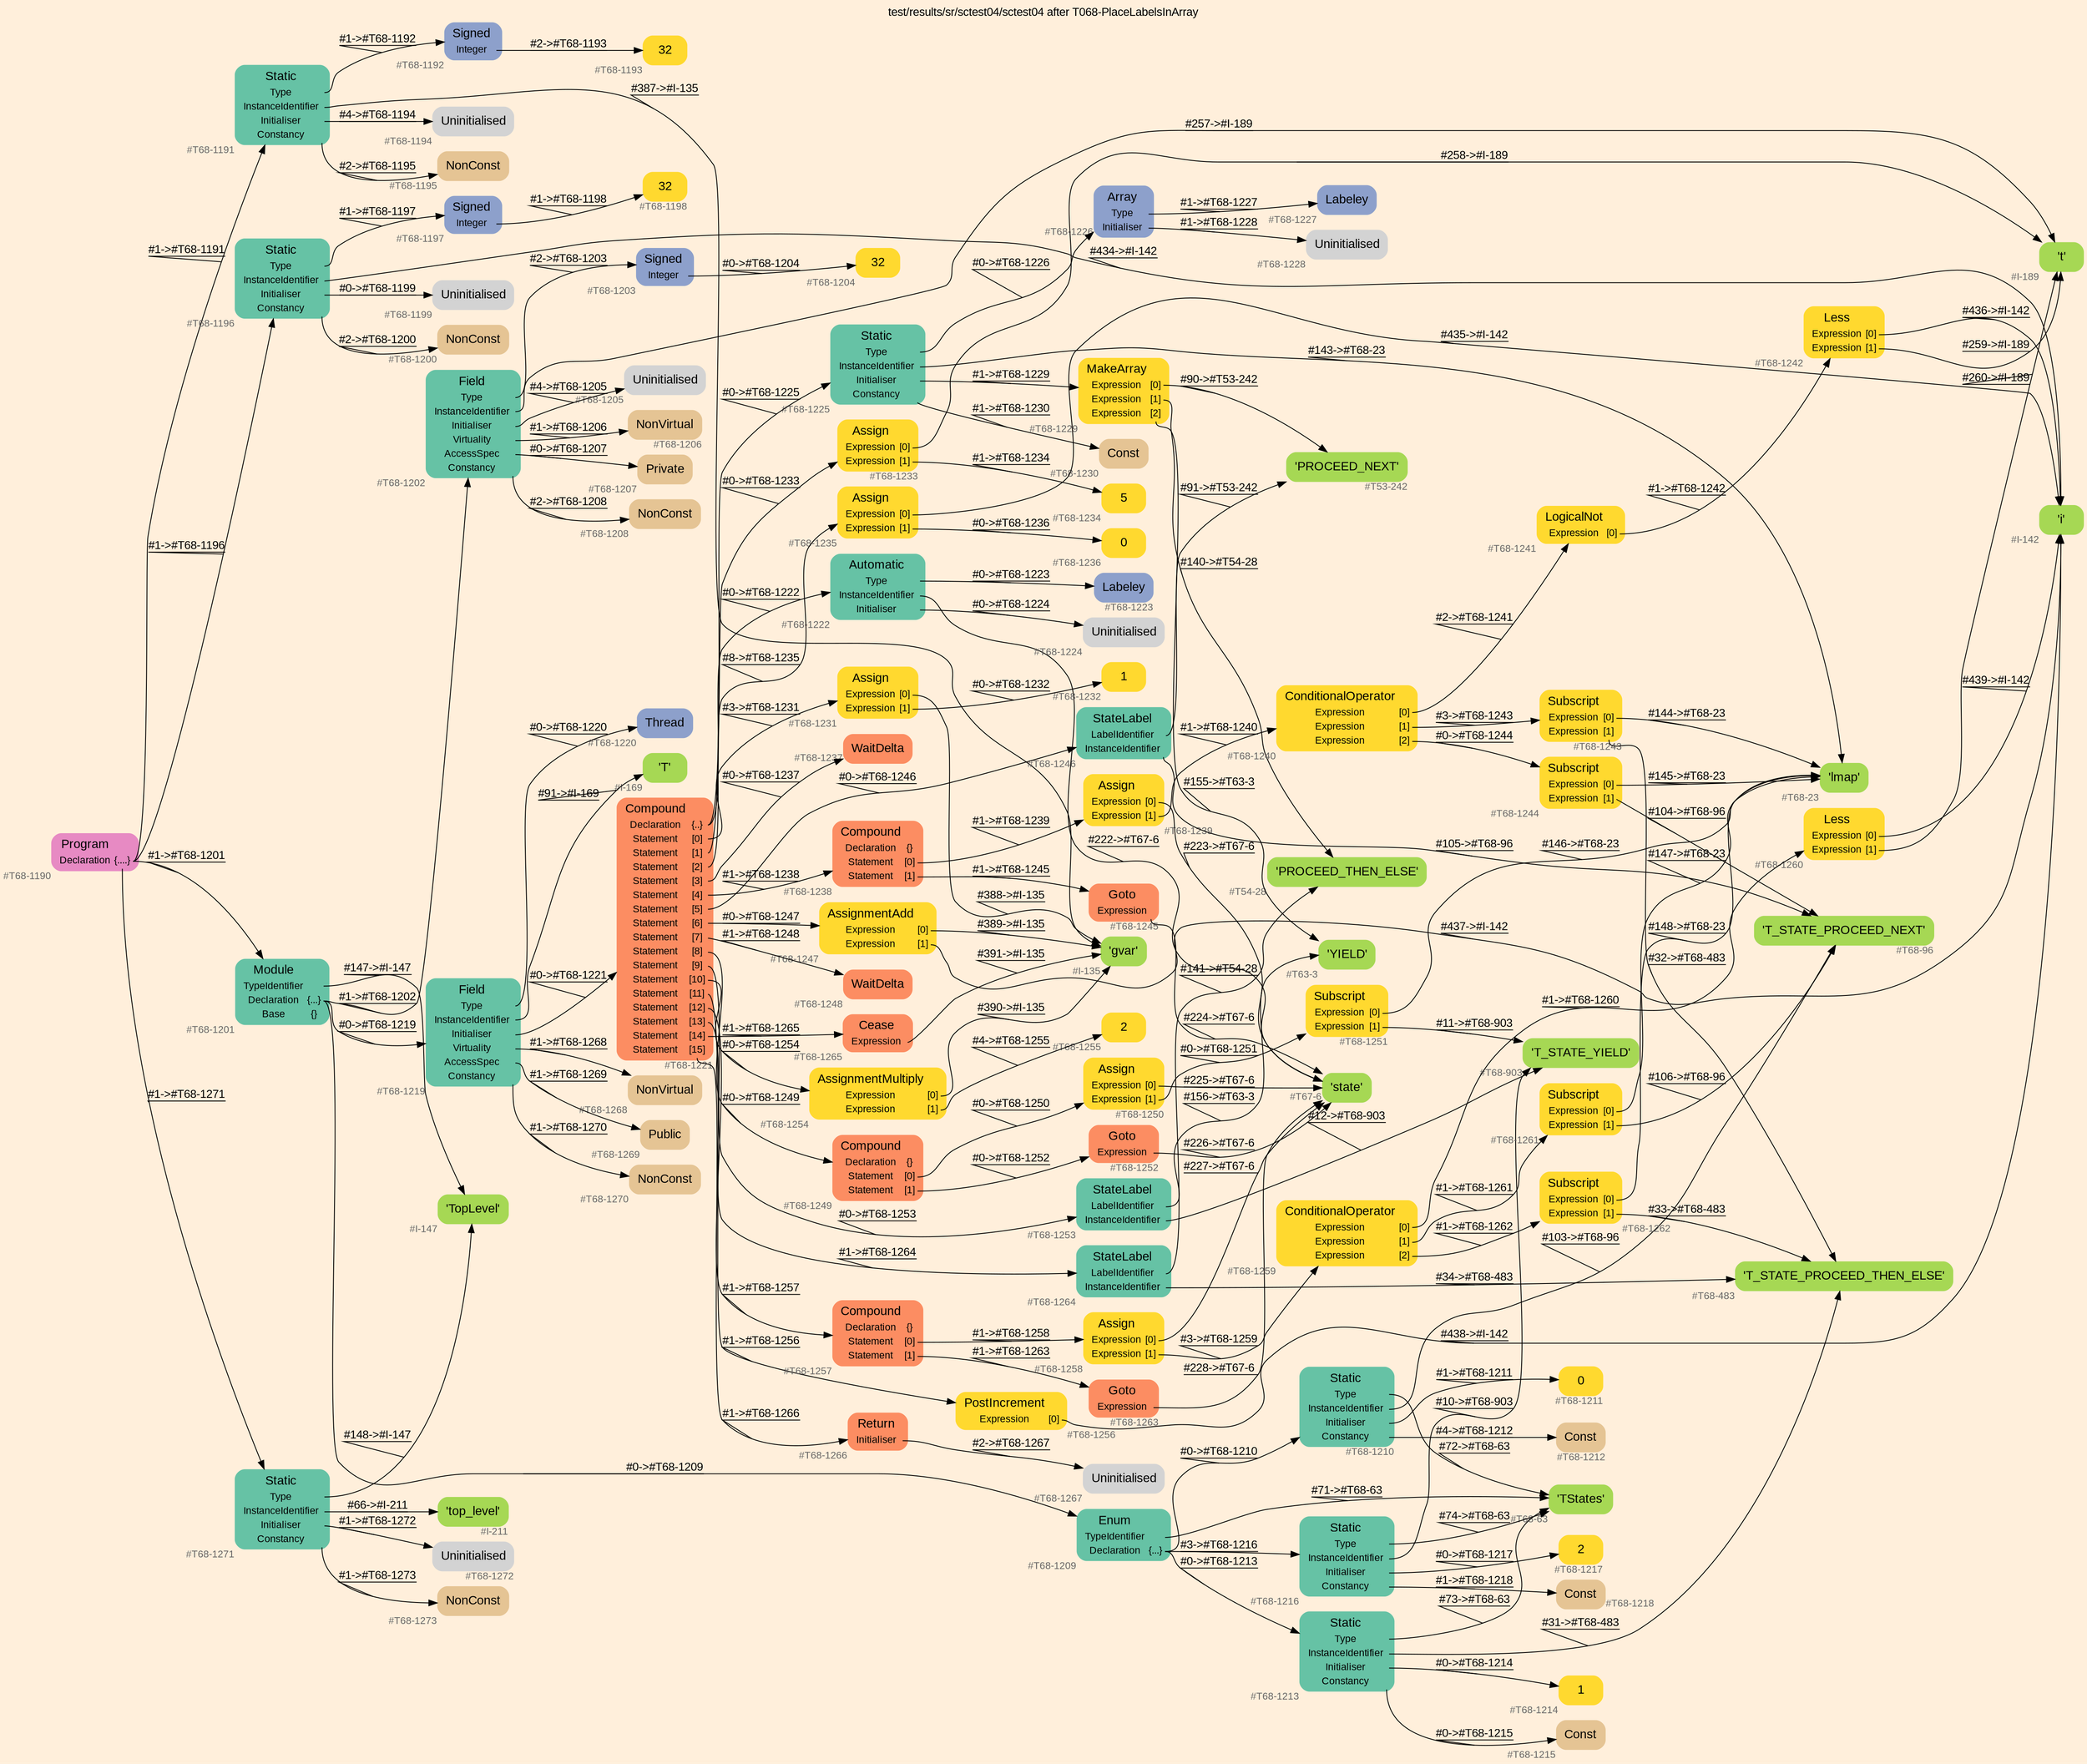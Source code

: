 digraph "test/results/sr/sctest04/sctest04 after T068-PlaceLabelsInArray" {
label = "test/results/sr/sctest04/sctest04 after T068-PlaceLabelsInArray"
labelloc = t
graph [
    rankdir = "LR"
    ranksep = 0.3
    bgcolor = antiquewhite1
    color = black
    fontcolor = black
    fontname = "Arial"
];
node [
    fontname = "Arial"
];
edge [
    fontname = "Arial"
];

// -------------------- node figure --------------------
// -------- block #T68-1190 ----------
"#T68-1190" [
    fillcolor = "/set28/4"
    xlabel = "#T68-1190"
    fontsize = "12"
    fontcolor = grey40
    shape = "plaintext"
    label = <<TABLE BORDER="0" CELLBORDER="0" CELLSPACING="0">
     <TR><TD><FONT COLOR="black" POINT-SIZE="15">Program</FONT></TD></TR>
     <TR><TD><FONT COLOR="black" POINT-SIZE="12">Declaration</FONT></TD><TD PORT="port0"><FONT COLOR="black" POINT-SIZE="12">{....}</FONT></TD></TR>
    </TABLE>>
    style = "rounded,filled"
];

// -------- block #T68-1191 ----------
"#T68-1191" [
    fillcolor = "/set28/1"
    xlabel = "#T68-1191"
    fontsize = "12"
    fontcolor = grey40
    shape = "plaintext"
    label = <<TABLE BORDER="0" CELLBORDER="0" CELLSPACING="0">
     <TR><TD><FONT COLOR="black" POINT-SIZE="15">Static</FONT></TD></TR>
     <TR><TD><FONT COLOR="black" POINT-SIZE="12">Type</FONT></TD><TD PORT="port0"></TD></TR>
     <TR><TD><FONT COLOR="black" POINT-SIZE="12">InstanceIdentifier</FONT></TD><TD PORT="port1"></TD></TR>
     <TR><TD><FONT COLOR="black" POINT-SIZE="12">Initialiser</FONT></TD><TD PORT="port2"></TD></TR>
     <TR><TD><FONT COLOR="black" POINT-SIZE="12">Constancy</FONT></TD><TD PORT="port3"></TD></TR>
    </TABLE>>
    style = "rounded,filled"
];

// -------- block #T68-1192 ----------
"#T68-1192" [
    fillcolor = "/set28/3"
    xlabel = "#T68-1192"
    fontsize = "12"
    fontcolor = grey40
    shape = "plaintext"
    label = <<TABLE BORDER="0" CELLBORDER="0" CELLSPACING="0">
     <TR><TD><FONT COLOR="black" POINT-SIZE="15">Signed</FONT></TD></TR>
     <TR><TD><FONT COLOR="black" POINT-SIZE="12">Integer</FONT></TD><TD PORT="port0"></TD></TR>
    </TABLE>>
    style = "rounded,filled"
];

// -------- block #T68-1193 ----------
"#T68-1193" [
    fillcolor = "/set28/6"
    xlabel = "#T68-1193"
    fontsize = "12"
    fontcolor = grey40
    shape = "plaintext"
    label = <<TABLE BORDER="0" CELLBORDER="0" CELLSPACING="0">
     <TR><TD><FONT COLOR="black" POINT-SIZE="15">32</FONT></TD></TR>
    </TABLE>>
    style = "rounded,filled"
];

// -------- block #I-135 ----------
"#I-135" [
    fillcolor = "/set28/5"
    xlabel = "#I-135"
    fontsize = "12"
    fontcolor = grey40
    shape = "plaintext"
    label = <<TABLE BORDER="0" CELLBORDER="0" CELLSPACING="0">
     <TR><TD><FONT COLOR="black" POINT-SIZE="15">'gvar'</FONT></TD></TR>
    </TABLE>>
    style = "rounded,filled"
];

// -------- block #T68-1194 ----------
"#T68-1194" [
    xlabel = "#T68-1194"
    fontsize = "12"
    fontcolor = grey40
    shape = "plaintext"
    label = <<TABLE BORDER="0" CELLBORDER="0" CELLSPACING="0">
     <TR><TD><FONT COLOR="black" POINT-SIZE="15">Uninitialised</FONT></TD></TR>
    </TABLE>>
    style = "rounded,filled"
];

// -------- block #T68-1195 ----------
"#T68-1195" [
    fillcolor = "/set28/7"
    xlabel = "#T68-1195"
    fontsize = "12"
    fontcolor = grey40
    shape = "plaintext"
    label = <<TABLE BORDER="0" CELLBORDER="0" CELLSPACING="0">
     <TR><TD><FONT COLOR="black" POINT-SIZE="15">NonConst</FONT></TD></TR>
    </TABLE>>
    style = "rounded,filled"
];

// -------- block #T68-1196 ----------
"#T68-1196" [
    fillcolor = "/set28/1"
    xlabel = "#T68-1196"
    fontsize = "12"
    fontcolor = grey40
    shape = "plaintext"
    label = <<TABLE BORDER="0" CELLBORDER="0" CELLSPACING="0">
     <TR><TD><FONT COLOR="black" POINT-SIZE="15">Static</FONT></TD></TR>
     <TR><TD><FONT COLOR="black" POINT-SIZE="12">Type</FONT></TD><TD PORT="port0"></TD></TR>
     <TR><TD><FONT COLOR="black" POINT-SIZE="12">InstanceIdentifier</FONT></TD><TD PORT="port1"></TD></TR>
     <TR><TD><FONT COLOR="black" POINT-SIZE="12">Initialiser</FONT></TD><TD PORT="port2"></TD></TR>
     <TR><TD><FONT COLOR="black" POINT-SIZE="12">Constancy</FONT></TD><TD PORT="port3"></TD></TR>
    </TABLE>>
    style = "rounded,filled"
];

// -------- block #T68-1197 ----------
"#T68-1197" [
    fillcolor = "/set28/3"
    xlabel = "#T68-1197"
    fontsize = "12"
    fontcolor = grey40
    shape = "plaintext"
    label = <<TABLE BORDER="0" CELLBORDER="0" CELLSPACING="0">
     <TR><TD><FONT COLOR="black" POINT-SIZE="15">Signed</FONT></TD></TR>
     <TR><TD><FONT COLOR="black" POINT-SIZE="12">Integer</FONT></TD><TD PORT="port0"></TD></TR>
    </TABLE>>
    style = "rounded,filled"
];

// -------- block #T68-1198 ----------
"#T68-1198" [
    fillcolor = "/set28/6"
    xlabel = "#T68-1198"
    fontsize = "12"
    fontcolor = grey40
    shape = "plaintext"
    label = <<TABLE BORDER="0" CELLBORDER="0" CELLSPACING="0">
     <TR><TD><FONT COLOR="black" POINT-SIZE="15">32</FONT></TD></TR>
    </TABLE>>
    style = "rounded,filled"
];

// -------- block #I-142 ----------
"#I-142" [
    fillcolor = "/set28/5"
    xlabel = "#I-142"
    fontsize = "12"
    fontcolor = grey40
    shape = "plaintext"
    label = <<TABLE BORDER="0" CELLBORDER="0" CELLSPACING="0">
     <TR><TD><FONT COLOR="black" POINT-SIZE="15">'i'</FONT></TD></TR>
    </TABLE>>
    style = "rounded,filled"
];

// -------- block #T68-1199 ----------
"#T68-1199" [
    xlabel = "#T68-1199"
    fontsize = "12"
    fontcolor = grey40
    shape = "plaintext"
    label = <<TABLE BORDER="0" CELLBORDER="0" CELLSPACING="0">
     <TR><TD><FONT COLOR="black" POINT-SIZE="15">Uninitialised</FONT></TD></TR>
    </TABLE>>
    style = "rounded,filled"
];

// -------- block #T68-1200 ----------
"#T68-1200" [
    fillcolor = "/set28/7"
    xlabel = "#T68-1200"
    fontsize = "12"
    fontcolor = grey40
    shape = "plaintext"
    label = <<TABLE BORDER="0" CELLBORDER="0" CELLSPACING="0">
     <TR><TD><FONT COLOR="black" POINT-SIZE="15">NonConst</FONT></TD></TR>
    </TABLE>>
    style = "rounded,filled"
];

// -------- block #T68-1201 ----------
"#T68-1201" [
    fillcolor = "/set28/1"
    xlabel = "#T68-1201"
    fontsize = "12"
    fontcolor = grey40
    shape = "plaintext"
    label = <<TABLE BORDER="0" CELLBORDER="0" CELLSPACING="0">
     <TR><TD><FONT COLOR="black" POINT-SIZE="15">Module</FONT></TD></TR>
     <TR><TD><FONT COLOR="black" POINT-SIZE="12">TypeIdentifier</FONT></TD><TD PORT="port0"></TD></TR>
     <TR><TD><FONT COLOR="black" POINT-SIZE="12">Declaration</FONT></TD><TD PORT="port1"><FONT COLOR="black" POINT-SIZE="12">{...}</FONT></TD></TR>
     <TR><TD><FONT COLOR="black" POINT-SIZE="12">Base</FONT></TD><TD PORT="port2"><FONT COLOR="black" POINT-SIZE="12">{}</FONT></TD></TR>
    </TABLE>>
    style = "rounded,filled"
];

// -------- block #I-147 ----------
"#I-147" [
    fillcolor = "/set28/5"
    xlabel = "#I-147"
    fontsize = "12"
    fontcolor = grey40
    shape = "plaintext"
    label = <<TABLE BORDER="0" CELLBORDER="0" CELLSPACING="0">
     <TR><TD><FONT COLOR="black" POINT-SIZE="15">'TopLevel'</FONT></TD></TR>
    </TABLE>>
    style = "rounded,filled"
];

// -------- block #T68-1202 ----------
"#T68-1202" [
    fillcolor = "/set28/1"
    xlabel = "#T68-1202"
    fontsize = "12"
    fontcolor = grey40
    shape = "plaintext"
    label = <<TABLE BORDER="0" CELLBORDER="0" CELLSPACING="0">
     <TR><TD><FONT COLOR="black" POINT-SIZE="15">Field</FONT></TD></TR>
     <TR><TD><FONT COLOR="black" POINT-SIZE="12">Type</FONT></TD><TD PORT="port0"></TD></TR>
     <TR><TD><FONT COLOR="black" POINT-SIZE="12">InstanceIdentifier</FONT></TD><TD PORT="port1"></TD></TR>
     <TR><TD><FONT COLOR="black" POINT-SIZE="12">Initialiser</FONT></TD><TD PORT="port2"></TD></TR>
     <TR><TD><FONT COLOR="black" POINT-SIZE="12">Virtuality</FONT></TD><TD PORT="port3"></TD></TR>
     <TR><TD><FONT COLOR="black" POINT-SIZE="12">AccessSpec</FONT></TD><TD PORT="port4"></TD></TR>
     <TR><TD><FONT COLOR="black" POINT-SIZE="12">Constancy</FONT></TD><TD PORT="port5"></TD></TR>
    </TABLE>>
    style = "rounded,filled"
];

// -------- block #T68-1203 ----------
"#T68-1203" [
    fillcolor = "/set28/3"
    xlabel = "#T68-1203"
    fontsize = "12"
    fontcolor = grey40
    shape = "plaintext"
    label = <<TABLE BORDER="0" CELLBORDER="0" CELLSPACING="0">
     <TR><TD><FONT COLOR="black" POINT-SIZE="15">Signed</FONT></TD></TR>
     <TR><TD><FONT COLOR="black" POINT-SIZE="12">Integer</FONT></TD><TD PORT="port0"></TD></TR>
    </TABLE>>
    style = "rounded,filled"
];

// -------- block #T68-1204 ----------
"#T68-1204" [
    fillcolor = "/set28/6"
    xlabel = "#T68-1204"
    fontsize = "12"
    fontcolor = grey40
    shape = "plaintext"
    label = <<TABLE BORDER="0" CELLBORDER="0" CELLSPACING="0">
     <TR><TD><FONT COLOR="black" POINT-SIZE="15">32</FONT></TD></TR>
    </TABLE>>
    style = "rounded,filled"
];

// -------- block #I-189 ----------
"#I-189" [
    fillcolor = "/set28/5"
    xlabel = "#I-189"
    fontsize = "12"
    fontcolor = grey40
    shape = "plaintext"
    label = <<TABLE BORDER="0" CELLBORDER="0" CELLSPACING="0">
     <TR><TD><FONT COLOR="black" POINT-SIZE="15">'t'</FONT></TD></TR>
    </TABLE>>
    style = "rounded,filled"
];

// -------- block #T68-1205 ----------
"#T68-1205" [
    xlabel = "#T68-1205"
    fontsize = "12"
    fontcolor = grey40
    shape = "plaintext"
    label = <<TABLE BORDER="0" CELLBORDER="0" CELLSPACING="0">
     <TR><TD><FONT COLOR="black" POINT-SIZE="15">Uninitialised</FONT></TD></TR>
    </TABLE>>
    style = "rounded,filled"
];

// -------- block #T68-1206 ----------
"#T68-1206" [
    fillcolor = "/set28/7"
    xlabel = "#T68-1206"
    fontsize = "12"
    fontcolor = grey40
    shape = "plaintext"
    label = <<TABLE BORDER="0" CELLBORDER="0" CELLSPACING="0">
     <TR><TD><FONT COLOR="black" POINT-SIZE="15">NonVirtual</FONT></TD></TR>
    </TABLE>>
    style = "rounded,filled"
];

// -------- block #T68-1207 ----------
"#T68-1207" [
    fillcolor = "/set28/7"
    xlabel = "#T68-1207"
    fontsize = "12"
    fontcolor = grey40
    shape = "plaintext"
    label = <<TABLE BORDER="0" CELLBORDER="0" CELLSPACING="0">
     <TR><TD><FONT COLOR="black" POINT-SIZE="15">Private</FONT></TD></TR>
    </TABLE>>
    style = "rounded,filled"
];

// -------- block #T68-1208 ----------
"#T68-1208" [
    fillcolor = "/set28/7"
    xlabel = "#T68-1208"
    fontsize = "12"
    fontcolor = grey40
    shape = "plaintext"
    label = <<TABLE BORDER="0" CELLBORDER="0" CELLSPACING="0">
     <TR><TD><FONT COLOR="black" POINT-SIZE="15">NonConst</FONT></TD></TR>
    </TABLE>>
    style = "rounded,filled"
];

// -------- block #T68-1209 ----------
"#T68-1209" [
    fillcolor = "/set28/1"
    xlabel = "#T68-1209"
    fontsize = "12"
    fontcolor = grey40
    shape = "plaintext"
    label = <<TABLE BORDER="0" CELLBORDER="0" CELLSPACING="0">
     <TR><TD><FONT COLOR="black" POINT-SIZE="15">Enum</FONT></TD></TR>
     <TR><TD><FONT COLOR="black" POINT-SIZE="12">TypeIdentifier</FONT></TD><TD PORT="port0"></TD></TR>
     <TR><TD><FONT COLOR="black" POINT-SIZE="12">Declaration</FONT></TD><TD PORT="port1"><FONT COLOR="black" POINT-SIZE="12">{...}</FONT></TD></TR>
    </TABLE>>
    style = "rounded,filled"
];

// -------- block #T68-63 ----------
"#T68-63" [
    fillcolor = "/set28/5"
    xlabel = "#T68-63"
    fontsize = "12"
    fontcolor = grey40
    shape = "plaintext"
    label = <<TABLE BORDER="0" CELLBORDER="0" CELLSPACING="0">
     <TR><TD><FONT COLOR="black" POINT-SIZE="15">'TStates'</FONT></TD></TR>
    </TABLE>>
    style = "rounded,filled"
];

// -------- block #T68-1210 ----------
"#T68-1210" [
    fillcolor = "/set28/1"
    xlabel = "#T68-1210"
    fontsize = "12"
    fontcolor = grey40
    shape = "plaintext"
    label = <<TABLE BORDER="0" CELLBORDER="0" CELLSPACING="0">
     <TR><TD><FONT COLOR="black" POINT-SIZE="15">Static</FONT></TD></TR>
     <TR><TD><FONT COLOR="black" POINT-SIZE="12">Type</FONT></TD><TD PORT="port0"></TD></TR>
     <TR><TD><FONT COLOR="black" POINT-SIZE="12">InstanceIdentifier</FONT></TD><TD PORT="port1"></TD></TR>
     <TR><TD><FONT COLOR="black" POINT-SIZE="12">Initialiser</FONT></TD><TD PORT="port2"></TD></TR>
     <TR><TD><FONT COLOR="black" POINT-SIZE="12">Constancy</FONT></TD><TD PORT="port3"></TD></TR>
    </TABLE>>
    style = "rounded,filled"
];

// -------- block #T68-96 ----------
"#T68-96" [
    fillcolor = "/set28/5"
    xlabel = "#T68-96"
    fontsize = "12"
    fontcolor = grey40
    shape = "plaintext"
    label = <<TABLE BORDER="0" CELLBORDER="0" CELLSPACING="0">
     <TR><TD><FONT COLOR="black" POINT-SIZE="15">'T_STATE_PROCEED_NEXT'</FONT></TD></TR>
    </TABLE>>
    style = "rounded,filled"
];

// -------- block #T68-1211 ----------
"#T68-1211" [
    fillcolor = "/set28/6"
    xlabel = "#T68-1211"
    fontsize = "12"
    fontcolor = grey40
    shape = "plaintext"
    label = <<TABLE BORDER="0" CELLBORDER="0" CELLSPACING="0">
     <TR><TD><FONT COLOR="black" POINT-SIZE="15">0</FONT></TD></TR>
    </TABLE>>
    style = "rounded,filled"
];

// -------- block #T68-1212 ----------
"#T68-1212" [
    fillcolor = "/set28/7"
    xlabel = "#T68-1212"
    fontsize = "12"
    fontcolor = grey40
    shape = "plaintext"
    label = <<TABLE BORDER="0" CELLBORDER="0" CELLSPACING="0">
     <TR><TD><FONT COLOR="black" POINT-SIZE="15">Const</FONT></TD></TR>
    </TABLE>>
    style = "rounded,filled"
];

// -------- block #T68-1213 ----------
"#T68-1213" [
    fillcolor = "/set28/1"
    xlabel = "#T68-1213"
    fontsize = "12"
    fontcolor = grey40
    shape = "plaintext"
    label = <<TABLE BORDER="0" CELLBORDER="0" CELLSPACING="0">
     <TR><TD><FONT COLOR="black" POINT-SIZE="15">Static</FONT></TD></TR>
     <TR><TD><FONT COLOR="black" POINT-SIZE="12">Type</FONT></TD><TD PORT="port0"></TD></TR>
     <TR><TD><FONT COLOR="black" POINT-SIZE="12">InstanceIdentifier</FONT></TD><TD PORT="port1"></TD></TR>
     <TR><TD><FONT COLOR="black" POINT-SIZE="12">Initialiser</FONT></TD><TD PORT="port2"></TD></TR>
     <TR><TD><FONT COLOR="black" POINT-SIZE="12">Constancy</FONT></TD><TD PORT="port3"></TD></TR>
    </TABLE>>
    style = "rounded,filled"
];

// -------- block #T68-483 ----------
"#T68-483" [
    fillcolor = "/set28/5"
    xlabel = "#T68-483"
    fontsize = "12"
    fontcolor = grey40
    shape = "plaintext"
    label = <<TABLE BORDER="0" CELLBORDER="0" CELLSPACING="0">
     <TR><TD><FONT COLOR="black" POINT-SIZE="15">'T_STATE_PROCEED_THEN_ELSE'</FONT></TD></TR>
    </TABLE>>
    style = "rounded,filled"
];

// -------- block #T68-1214 ----------
"#T68-1214" [
    fillcolor = "/set28/6"
    xlabel = "#T68-1214"
    fontsize = "12"
    fontcolor = grey40
    shape = "plaintext"
    label = <<TABLE BORDER="0" CELLBORDER="0" CELLSPACING="0">
     <TR><TD><FONT COLOR="black" POINT-SIZE="15">1</FONT></TD></TR>
    </TABLE>>
    style = "rounded,filled"
];

// -------- block #T68-1215 ----------
"#T68-1215" [
    fillcolor = "/set28/7"
    xlabel = "#T68-1215"
    fontsize = "12"
    fontcolor = grey40
    shape = "plaintext"
    label = <<TABLE BORDER="0" CELLBORDER="0" CELLSPACING="0">
     <TR><TD><FONT COLOR="black" POINT-SIZE="15">Const</FONT></TD></TR>
    </TABLE>>
    style = "rounded,filled"
];

// -------- block #T68-1216 ----------
"#T68-1216" [
    fillcolor = "/set28/1"
    xlabel = "#T68-1216"
    fontsize = "12"
    fontcolor = grey40
    shape = "plaintext"
    label = <<TABLE BORDER="0" CELLBORDER="0" CELLSPACING="0">
     <TR><TD><FONT COLOR="black" POINT-SIZE="15">Static</FONT></TD></TR>
     <TR><TD><FONT COLOR="black" POINT-SIZE="12">Type</FONT></TD><TD PORT="port0"></TD></TR>
     <TR><TD><FONT COLOR="black" POINT-SIZE="12">InstanceIdentifier</FONT></TD><TD PORT="port1"></TD></TR>
     <TR><TD><FONT COLOR="black" POINT-SIZE="12">Initialiser</FONT></TD><TD PORT="port2"></TD></TR>
     <TR><TD><FONT COLOR="black" POINT-SIZE="12">Constancy</FONT></TD><TD PORT="port3"></TD></TR>
    </TABLE>>
    style = "rounded,filled"
];

// -------- block #T68-903 ----------
"#T68-903" [
    fillcolor = "/set28/5"
    xlabel = "#T68-903"
    fontsize = "12"
    fontcolor = grey40
    shape = "plaintext"
    label = <<TABLE BORDER="0" CELLBORDER="0" CELLSPACING="0">
     <TR><TD><FONT COLOR="black" POINT-SIZE="15">'T_STATE_YIELD'</FONT></TD></TR>
    </TABLE>>
    style = "rounded,filled"
];

// -------- block #T68-1217 ----------
"#T68-1217" [
    fillcolor = "/set28/6"
    xlabel = "#T68-1217"
    fontsize = "12"
    fontcolor = grey40
    shape = "plaintext"
    label = <<TABLE BORDER="0" CELLBORDER="0" CELLSPACING="0">
     <TR><TD><FONT COLOR="black" POINT-SIZE="15">2</FONT></TD></TR>
    </TABLE>>
    style = "rounded,filled"
];

// -------- block #T68-1218 ----------
"#T68-1218" [
    fillcolor = "/set28/7"
    xlabel = "#T68-1218"
    fontsize = "12"
    fontcolor = grey40
    shape = "plaintext"
    label = <<TABLE BORDER="0" CELLBORDER="0" CELLSPACING="0">
     <TR><TD><FONT COLOR="black" POINT-SIZE="15">Const</FONT></TD></TR>
    </TABLE>>
    style = "rounded,filled"
];

// -------- block #T68-1219 ----------
"#T68-1219" [
    fillcolor = "/set28/1"
    xlabel = "#T68-1219"
    fontsize = "12"
    fontcolor = grey40
    shape = "plaintext"
    label = <<TABLE BORDER="0" CELLBORDER="0" CELLSPACING="0">
     <TR><TD><FONT COLOR="black" POINT-SIZE="15">Field</FONT></TD></TR>
     <TR><TD><FONT COLOR="black" POINT-SIZE="12">Type</FONT></TD><TD PORT="port0"></TD></TR>
     <TR><TD><FONT COLOR="black" POINT-SIZE="12">InstanceIdentifier</FONT></TD><TD PORT="port1"></TD></TR>
     <TR><TD><FONT COLOR="black" POINT-SIZE="12">Initialiser</FONT></TD><TD PORT="port2"></TD></TR>
     <TR><TD><FONT COLOR="black" POINT-SIZE="12">Virtuality</FONT></TD><TD PORT="port3"></TD></TR>
     <TR><TD><FONT COLOR="black" POINT-SIZE="12">AccessSpec</FONT></TD><TD PORT="port4"></TD></TR>
     <TR><TD><FONT COLOR="black" POINT-SIZE="12">Constancy</FONT></TD><TD PORT="port5"></TD></TR>
    </TABLE>>
    style = "rounded,filled"
];

// -------- block #T68-1220 ----------
"#T68-1220" [
    fillcolor = "/set28/3"
    xlabel = "#T68-1220"
    fontsize = "12"
    fontcolor = grey40
    shape = "plaintext"
    label = <<TABLE BORDER="0" CELLBORDER="0" CELLSPACING="0">
     <TR><TD><FONT COLOR="black" POINT-SIZE="15">Thread</FONT></TD></TR>
    </TABLE>>
    style = "rounded,filled"
];

// -------- block #I-169 ----------
"#I-169" [
    fillcolor = "/set28/5"
    xlabel = "#I-169"
    fontsize = "12"
    fontcolor = grey40
    shape = "plaintext"
    label = <<TABLE BORDER="0" CELLBORDER="0" CELLSPACING="0">
     <TR><TD><FONT COLOR="black" POINT-SIZE="15">'T'</FONT></TD></TR>
    </TABLE>>
    style = "rounded,filled"
];

// -------- block #T68-1221 ----------
"#T68-1221" [
    fillcolor = "/set28/2"
    xlabel = "#T68-1221"
    fontsize = "12"
    fontcolor = grey40
    shape = "plaintext"
    label = <<TABLE BORDER="0" CELLBORDER="0" CELLSPACING="0">
     <TR><TD><FONT COLOR="black" POINT-SIZE="15">Compound</FONT></TD></TR>
     <TR><TD><FONT COLOR="black" POINT-SIZE="12">Declaration</FONT></TD><TD PORT="port0"><FONT COLOR="black" POINT-SIZE="12">{..}</FONT></TD></TR>
     <TR><TD><FONT COLOR="black" POINT-SIZE="12">Statement</FONT></TD><TD PORT="port1"><FONT COLOR="black" POINT-SIZE="12">[0]</FONT></TD></TR>
     <TR><TD><FONT COLOR="black" POINT-SIZE="12">Statement</FONT></TD><TD PORT="port2"><FONT COLOR="black" POINT-SIZE="12">[1]</FONT></TD></TR>
     <TR><TD><FONT COLOR="black" POINT-SIZE="12">Statement</FONT></TD><TD PORT="port3"><FONT COLOR="black" POINT-SIZE="12">[2]</FONT></TD></TR>
     <TR><TD><FONT COLOR="black" POINT-SIZE="12">Statement</FONT></TD><TD PORT="port4"><FONT COLOR="black" POINT-SIZE="12">[3]</FONT></TD></TR>
     <TR><TD><FONT COLOR="black" POINT-SIZE="12">Statement</FONT></TD><TD PORT="port5"><FONT COLOR="black" POINT-SIZE="12">[4]</FONT></TD></TR>
     <TR><TD><FONT COLOR="black" POINT-SIZE="12">Statement</FONT></TD><TD PORT="port6"><FONT COLOR="black" POINT-SIZE="12">[5]</FONT></TD></TR>
     <TR><TD><FONT COLOR="black" POINT-SIZE="12">Statement</FONT></TD><TD PORT="port7"><FONT COLOR="black" POINT-SIZE="12">[6]</FONT></TD></TR>
     <TR><TD><FONT COLOR="black" POINT-SIZE="12">Statement</FONT></TD><TD PORT="port8"><FONT COLOR="black" POINT-SIZE="12">[7]</FONT></TD></TR>
     <TR><TD><FONT COLOR="black" POINT-SIZE="12">Statement</FONT></TD><TD PORT="port9"><FONT COLOR="black" POINT-SIZE="12">[8]</FONT></TD></TR>
     <TR><TD><FONT COLOR="black" POINT-SIZE="12">Statement</FONT></TD><TD PORT="port10"><FONT COLOR="black" POINT-SIZE="12">[9]</FONT></TD></TR>
     <TR><TD><FONT COLOR="black" POINT-SIZE="12">Statement</FONT></TD><TD PORT="port11"><FONT COLOR="black" POINT-SIZE="12">[10]</FONT></TD></TR>
     <TR><TD><FONT COLOR="black" POINT-SIZE="12">Statement</FONT></TD><TD PORT="port12"><FONT COLOR="black" POINT-SIZE="12">[11]</FONT></TD></TR>
     <TR><TD><FONT COLOR="black" POINT-SIZE="12">Statement</FONT></TD><TD PORT="port13"><FONT COLOR="black" POINT-SIZE="12">[12]</FONT></TD></TR>
     <TR><TD><FONT COLOR="black" POINT-SIZE="12">Statement</FONT></TD><TD PORT="port14"><FONT COLOR="black" POINT-SIZE="12">[13]</FONT></TD></TR>
     <TR><TD><FONT COLOR="black" POINT-SIZE="12">Statement</FONT></TD><TD PORT="port15"><FONT COLOR="black" POINT-SIZE="12">[14]</FONT></TD></TR>
     <TR><TD><FONT COLOR="black" POINT-SIZE="12">Statement</FONT></TD><TD PORT="port16"><FONT COLOR="black" POINT-SIZE="12">[15]</FONT></TD></TR>
    </TABLE>>
    style = "rounded,filled"
];

// -------- block #T68-1222 ----------
"#T68-1222" [
    fillcolor = "/set28/1"
    xlabel = "#T68-1222"
    fontsize = "12"
    fontcolor = grey40
    shape = "plaintext"
    label = <<TABLE BORDER="0" CELLBORDER="0" CELLSPACING="0">
     <TR><TD><FONT COLOR="black" POINT-SIZE="15">Automatic</FONT></TD></TR>
     <TR><TD><FONT COLOR="black" POINT-SIZE="12">Type</FONT></TD><TD PORT="port0"></TD></TR>
     <TR><TD><FONT COLOR="black" POINT-SIZE="12">InstanceIdentifier</FONT></TD><TD PORT="port1"></TD></TR>
     <TR><TD><FONT COLOR="black" POINT-SIZE="12">Initialiser</FONT></TD><TD PORT="port2"></TD></TR>
    </TABLE>>
    style = "rounded,filled"
];

// -------- block #T68-1223 ----------
"#T68-1223" [
    fillcolor = "/set28/3"
    xlabel = "#T68-1223"
    fontsize = "12"
    fontcolor = grey40
    shape = "plaintext"
    label = <<TABLE BORDER="0" CELLBORDER="0" CELLSPACING="0">
     <TR><TD><FONT COLOR="black" POINT-SIZE="15">Labeley</FONT></TD></TR>
    </TABLE>>
    style = "rounded,filled"
];

// -------- block #T67-6 ----------
"#T67-6" [
    fillcolor = "/set28/5"
    xlabel = "#T67-6"
    fontsize = "12"
    fontcolor = grey40
    shape = "plaintext"
    label = <<TABLE BORDER="0" CELLBORDER="0" CELLSPACING="0">
     <TR><TD><FONT COLOR="black" POINT-SIZE="15">'state'</FONT></TD></TR>
    </TABLE>>
    style = "rounded,filled"
];

// -------- block #T68-1224 ----------
"#T68-1224" [
    xlabel = "#T68-1224"
    fontsize = "12"
    fontcolor = grey40
    shape = "plaintext"
    label = <<TABLE BORDER="0" CELLBORDER="0" CELLSPACING="0">
     <TR><TD><FONT COLOR="black" POINT-SIZE="15">Uninitialised</FONT></TD></TR>
    </TABLE>>
    style = "rounded,filled"
];

// -------- block #T68-1225 ----------
"#T68-1225" [
    fillcolor = "/set28/1"
    xlabel = "#T68-1225"
    fontsize = "12"
    fontcolor = grey40
    shape = "plaintext"
    label = <<TABLE BORDER="0" CELLBORDER="0" CELLSPACING="0">
     <TR><TD><FONT COLOR="black" POINT-SIZE="15">Static</FONT></TD></TR>
     <TR><TD><FONT COLOR="black" POINT-SIZE="12">Type</FONT></TD><TD PORT="port0"></TD></TR>
     <TR><TD><FONT COLOR="black" POINT-SIZE="12">InstanceIdentifier</FONT></TD><TD PORT="port1"></TD></TR>
     <TR><TD><FONT COLOR="black" POINT-SIZE="12">Initialiser</FONT></TD><TD PORT="port2"></TD></TR>
     <TR><TD><FONT COLOR="black" POINT-SIZE="12">Constancy</FONT></TD><TD PORT="port3"></TD></TR>
    </TABLE>>
    style = "rounded,filled"
];

// -------- block #T68-1226 ----------
"#T68-1226" [
    fillcolor = "/set28/3"
    xlabel = "#T68-1226"
    fontsize = "12"
    fontcolor = grey40
    shape = "plaintext"
    label = <<TABLE BORDER="0" CELLBORDER="0" CELLSPACING="0">
     <TR><TD><FONT COLOR="black" POINT-SIZE="15">Array</FONT></TD></TR>
     <TR><TD><FONT COLOR="black" POINT-SIZE="12">Type</FONT></TD><TD PORT="port0"></TD></TR>
     <TR><TD><FONT COLOR="black" POINT-SIZE="12">Initialiser</FONT></TD><TD PORT="port1"></TD></TR>
    </TABLE>>
    style = "rounded,filled"
];

// -------- block #T68-1227 ----------
"#T68-1227" [
    fillcolor = "/set28/3"
    xlabel = "#T68-1227"
    fontsize = "12"
    fontcolor = grey40
    shape = "plaintext"
    label = <<TABLE BORDER="0" CELLBORDER="0" CELLSPACING="0">
     <TR><TD><FONT COLOR="black" POINT-SIZE="15">Labeley</FONT></TD></TR>
    </TABLE>>
    style = "rounded,filled"
];

// -------- block #T68-1228 ----------
"#T68-1228" [
    xlabel = "#T68-1228"
    fontsize = "12"
    fontcolor = grey40
    shape = "plaintext"
    label = <<TABLE BORDER="0" CELLBORDER="0" CELLSPACING="0">
     <TR><TD><FONT COLOR="black" POINT-SIZE="15">Uninitialised</FONT></TD></TR>
    </TABLE>>
    style = "rounded,filled"
];

// -------- block #T68-23 ----------
"#T68-23" [
    fillcolor = "/set28/5"
    xlabel = "#T68-23"
    fontsize = "12"
    fontcolor = grey40
    shape = "plaintext"
    label = <<TABLE BORDER="0" CELLBORDER="0" CELLSPACING="0">
     <TR><TD><FONT COLOR="black" POINT-SIZE="15">'lmap'</FONT></TD></TR>
    </TABLE>>
    style = "rounded,filled"
];

// -------- block #T68-1229 ----------
"#T68-1229" [
    fillcolor = "/set28/6"
    xlabel = "#T68-1229"
    fontsize = "12"
    fontcolor = grey40
    shape = "plaintext"
    label = <<TABLE BORDER="0" CELLBORDER="0" CELLSPACING="0">
     <TR><TD><FONT COLOR="black" POINT-SIZE="15">MakeArray</FONT></TD></TR>
     <TR><TD><FONT COLOR="black" POINT-SIZE="12">Expression</FONT></TD><TD PORT="port0"><FONT COLOR="black" POINT-SIZE="12">[0]</FONT></TD></TR>
     <TR><TD><FONT COLOR="black" POINT-SIZE="12">Expression</FONT></TD><TD PORT="port1"><FONT COLOR="black" POINT-SIZE="12">[1]</FONT></TD></TR>
     <TR><TD><FONT COLOR="black" POINT-SIZE="12">Expression</FONT></TD><TD PORT="port2"><FONT COLOR="black" POINT-SIZE="12">[2]</FONT></TD></TR>
    </TABLE>>
    style = "rounded,filled"
];

// -------- block #T53-242 ----------
"#T53-242" [
    fillcolor = "/set28/5"
    xlabel = "#T53-242"
    fontsize = "12"
    fontcolor = grey40
    shape = "plaintext"
    label = <<TABLE BORDER="0" CELLBORDER="0" CELLSPACING="0">
     <TR><TD><FONT COLOR="black" POINT-SIZE="15">'PROCEED_NEXT'</FONT></TD></TR>
    </TABLE>>
    style = "rounded,filled"
];

// -------- block #T54-28 ----------
"#T54-28" [
    fillcolor = "/set28/5"
    xlabel = "#T54-28"
    fontsize = "12"
    fontcolor = grey40
    shape = "plaintext"
    label = <<TABLE BORDER="0" CELLBORDER="0" CELLSPACING="0">
     <TR><TD><FONT COLOR="black" POINT-SIZE="15">'PROCEED_THEN_ELSE'</FONT></TD></TR>
    </TABLE>>
    style = "rounded,filled"
];

// -------- block #T63-3 ----------
"#T63-3" [
    fillcolor = "/set28/5"
    xlabel = "#T63-3"
    fontsize = "12"
    fontcolor = grey40
    shape = "plaintext"
    label = <<TABLE BORDER="0" CELLBORDER="0" CELLSPACING="0">
     <TR><TD><FONT COLOR="black" POINT-SIZE="15">'YIELD'</FONT></TD></TR>
    </TABLE>>
    style = "rounded,filled"
];

// -------- block #T68-1230 ----------
"#T68-1230" [
    fillcolor = "/set28/7"
    xlabel = "#T68-1230"
    fontsize = "12"
    fontcolor = grey40
    shape = "plaintext"
    label = <<TABLE BORDER="0" CELLBORDER="0" CELLSPACING="0">
     <TR><TD><FONT COLOR="black" POINT-SIZE="15">Const</FONT></TD></TR>
    </TABLE>>
    style = "rounded,filled"
];

// -------- block #T68-1231 ----------
"#T68-1231" [
    fillcolor = "/set28/6"
    xlabel = "#T68-1231"
    fontsize = "12"
    fontcolor = grey40
    shape = "plaintext"
    label = <<TABLE BORDER="0" CELLBORDER="0" CELLSPACING="0">
     <TR><TD><FONT COLOR="black" POINT-SIZE="15">Assign</FONT></TD></TR>
     <TR><TD><FONT COLOR="black" POINT-SIZE="12">Expression</FONT></TD><TD PORT="port0"><FONT COLOR="black" POINT-SIZE="12">[0]</FONT></TD></TR>
     <TR><TD><FONT COLOR="black" POINT-SIZE="12">Expression</FONT></TD><TD PORT="port1"><FONT COLOR="black" POINT-SIZE="12">[1]</FONT></TD></TR>
    </TABLE>>
    style = "rounded,filled"
];

// -------- block #T68-1232 ----------
"#T68-1232" [
    fillcolor = "/set28/6"
    xlabel = "#T68-1232"
    fontsize = "12"
    fontcolor = grey40
    shape = "plaintext"
    label = <<TABLE BORDER="0" CELLBORDER="0" CELLSPACING="0">
     <TR><TD><FONT COLOR="black" POINT-SIZE="15">1</FONT></TD></TR>
    </TABLE>>
    style = "rounded,filled"
];

// -------- block #T68-1233 ----------
"#T68-1233" [
    fillcolor = "/set28/6"
    xlabel = "#T68-1233"
    fontsize = "12"
    fontcolor = grey40
    shape = "plaintext"
    label = <<TABLE BORDER="0" CELLBORDER="0" CELLSPACING="0">
     <TR><TD><FONT COLOR="black" POINT-SIZE="15">Assign</FONT></TD></TR>
     <TR><TD><FONT COLOR="black" POINT-SIZE="12">Expression</FONT></TD><TD PORT="port0"><FONT COLOR="black" POINT-SIZE="12">[0]</FONT></TD></TR>
     <TR><TD><FONT COLOR="black" POINT-SIZE="12">Expression</FONT></TD><TD PORT="port1"><FONT COLOR="black" POINT-SIZE="12">[1]</FONT></TD></TR>
    </TABLE>>
    style = "rounded,filled"
];

// -------- block #T68-1234 ----------
"#T68-1234" [
    fillcolor = "/set28/6"
    xlabel = "#T68-1234"
    fontsize = "12"
    fontcolor = grey40
    shape = "plaintext"
    label = <<TABLE BORDER="0" CELLBORDER="0" CELLSPACING="0">
     <TR><TD><FONT COLOR="black" POINT-SIZE="15">5</FONT></TD></TR>
    </TABLE>>
    style = "rounded,filled"
];

// -------- block #T68-1235 ----------
"#T68-1235" [
    fillcolor = "/set28/6"
    xlabel = "#T68-1235"
    fontsize = "12"
    fontcolor = grey40
    shape = "plaintext"
    label = <<TABLE BORDER="0" CELLBORDER="0" CELLSPACING="0">
     <TR><TD><FONT COLOR="black" POINT-SIZE="15">Assign</FONT></TD></TR>
     <TR><TD><FONT COLOR="black" POINT-SIZE="12">Expression</FONT></TD><TD PORT="port0"><FONT COLOR="black" POINT-SIZE="12">[0]</FONT></TD></TR>
     <TR><TD><FONT COLOR="black" POINT-SIZE="12">Expression</FONT></TD><TD PORT="port1"><FONT COLOR="black" POINT-SIZE="12">[1]</FONT></TD></TR>
    </TABLE>>
    style = "rounded,filled"
];

// -------- block #T68-1236 ----------
"#T68-1236" [
    fillcolor = "/set28/6"
    xlabel = "#T68-1236"
    fontsize = "12"
    fontcolor = grey40
    shape = "plaintext"
    label = <<TABLE BORDER="0" CELLBORDER="0" CELLSPACING="0">
     <TR><TD><FONT COLOR="black" POINT-SIZE="15">0</FONT></TD></TR>
    </TABLE>>
    style = "rounded,filled"
];

// -------- block #T68-1237 ----------
"#T68-1237" [
    fillcolor = "/set28/2"
    xlabel = "#T68-1237"
    fontsize = "12"
    fontcolor = grey40
    shape = "plaintext"
    label = <<TABLE BORDER="0" CELLBORDER="0" CELLSPACING="0">
     <TR><TD><FONT COLOR="black" POINT-SIZE="15">WaitDelta</FONT></TD></TR>
    </TABLE>>
    style = "rounded,filled"
];

// -------- block #T68-1238 ----------
"#T68-1238" [
    fillcolor = "/set28/2"
    xlabel = "#T68-1238"
    fontsize = "12"
    fontcolor = grey40
    shape = "plaintext"
    label = <<TABLE BORDER="0" CELLBORDER="0" CELLSPACING="0">
     <TR><TD><FONT COLOR="black" POINT-SIZE="15">Compound</FONT></TD></TR>
     <TR><TD><FONT COLOR="black" POINT-SIZE="12">Declaration</FONT></TD><TD PORT="port0"><FONT COLOR="black" POINT-SIZE="12">{}</FONT></TD></TR>
     <TR><TD><FONT COLOR="black" POINT-SIZE="12">Statement</FONT></TD><TD PORT="port1"><FONT COLOR="black" POINT-SIZE="12">[0]</FONT></TD></TR>
     <TR><TD><FONT COLOR="black" POINT-SIZE="12">Statement</FONT></TD><TD PORT="port2"><FONT COLOR="black" POINT-SIZE="12">[1]</FONT></TD></TR>
    </TABLE>>
    style = "rounded,filled"
];

// -------- block #T68-1239 ----------
"#T68-1239" [
    fillcolor = "/set28/6"
    xlabel = "#T68-1239"
    fontsize = "12"
    fontcolor = grey40
    shape = "plaintext"
    label = <<TABLE BORDER="0" CELLBORDER="0" CELLSPACING="0">
     <TR><TD><FONT COLOR="black" POINT-SIZE="15">Assign</FONT></TD></TR>
     <TR><TD><FONT COLOR="black" POINT-SIZE="12">Expression</FONT></TD><TD PORT="port0"><FONT COLOR="black" POINT-SIZE="12">[0]</FONT></TD></TR>
     <TR><TD><FONT COLOR="black" POINT-SIZE="12">Expression</FONT></TD><TD PORT="port1"><FONT COLOR="black" POINT-SIZE="12">[1]</FONT></TD></TR>
    </TABLE>>
    style = "rounded,filled"
];

// -------- block #T68-1240 ----------
"#T68-1240" [
    fillcolor = "/set28/6"
    xlabel = "#T68-1240"
    fontsize = "12"
    fontcolor = grey40
    shape = "plaintext"
    label = <<TABLE BORDER="0" CELLBORDER="0" CELLSPACING="0">
     <TR><TD><FONT COLOR="black" POINT-SIZE="15">ConditionalOperator</FONT></TD></TR>
     <TR><TD><FONT COLOR="black" POINT-SIZE="12">Expression</FONT></TD><TD PORT="port0"><FONT COLOR="black" POINT-SIZE="12">[0]</FONT></TD></TR>
     <TR><TD><FONT COLOR="black" POINT-SIZE="12">Expression</FONT></TD><TD PORT="port1"><FONT COLOR="black" POINT-SIZE="12">[1]</FONT></TD></TR>
     <TR><TD><FONT COLOR="black" POINT-SIZE="12">Expression</FONT></TD><TD PORT="port2"><FONT COLOR="black" POINT-SIZE="12">[2]</FONT></TD></TR>
    </TABLE>>
    style = "rounded,filled"
];

// -------- block #T68-1241 ----------
"#T68-1241" [
    fillcolor = "/set28/6"
    xlabel = "#T68-1241"
    fontsize = "12"
    fontcolor = grey40
    shape = "plaintext"
    label = <<TABLE BORDER="0" CELLBORDER="0" CELLSPACING="0">
     <TR><TD><FONT COLOR="black" POINT-SIZE="15">LogicalNot</FONT></TD></TR>
     <TR><TD><FONT COLOR="black" POINT-SIZE="12">Expression</FONT></TD><TD PORT="port0"><FONT COLOR="black" POINT-SIZE="12">[0]</FONT></TD></TR>
    </TABLE>>
    style = "rounded,filled"
];

// -------- block #T68-1242 ----------
"#T68-1242" [
    fillcolor = "/set28/6"
    xlabel = "#T68-1242"
    fontsize = "12"
    fontcolor = grey40
    shape = "plaintext"
    label = <<TABLE BORDER="0" CELLBORDER="0" CELLSPACING="0">
     <TR><TD><FONT COLOR="black" POINT-SIZE="15">Less</FONT></TD></TR>
     <TR><TD><FONT COLOR="black" POINT-SIZE="12">Expression</FONT></TD><TD PORT="port0"><FONT COLOR="black" POINT-SIZE="12">[0]</FONT></TD></TR>
     <TR><TD><FONT COLOR="black" POINT-SIZE="12">Expression</FONT></TD><TD PORT="port1"><FONT COLOR="black" POINT-SIZE="12">[1]</FONT></TD></TR>
    </TABLE>>
    style = "rounded,filled"
];

// -------- block #T68-1243 ----------
"#T68-1243" [
    fillcolor = "/set28/6"
    xlabel = "#T68-1243"
    fontsize = "12"
    fontcolor = grey40
    shape = "plaintext"
    label = <<TABLE BORDER="0" CELLBORDER="0" CELLSPACING="0">
     <TR><TD><FONT COLOR="black" POINT-SIZE="15">Subscript</FONT></TD></TR>
     <TR><TD><FONT COLOR="black" POINT-SIZE="12">Expression</FONT></TD><TD PORT="port0"><FONT COLOR="black" POINT-SIZE="12">[0]</FONT></TD></TR>
     <TR><TD><FONT COLOR="black" POINT-SIZE="12">Expression</FONT></TD><TD PORT="port1"><FONT COLOR="black" POINT-SIZE="12">[1]</FONT></TD></TR>
    </TABLE>>
    style = "rounded,filled"
];

// -------- block #T68-1244 ----------
"#T68-1244" [
    fillcolor = "/set28/6"
    xlabel = "#T68-1244"
    fontsize = "12"
    fontcolor = grey40
    shape = "plaintext"
    label = <<TABLE BORDER="0" CELLBORDER="0" CELLSPACING="0">
     <TR><TD><FONT COLOR="black" POINT-SIZE="15">Subscript</FONT></TD></TR>
     <TR><TD><FONT COLOR="black" POINT-SIZE="12">Expression</FONT></TD><TD PORT="port0"><FONT COLOR="black" POINT-SIZE="12">[0]</FONT></TD></TR>
     <TR><TD><FONT COLOR="black" POINT-SIZE="12">Expression</FONT></TD><TD PORT="port1"><FONT COLOR="black" POINT-SIZE="12">[1]</FONT></TD></TR>
    </TABLE>>
    style = "rounded,filled"
];

// -------- block #T68-1245 ----------
"#T68-1245" [
    fillcolor = "/set28/2"
    xlabel = "#T68-1245"
    fontsize = "12"
    fontcolor = grey40
    shape = "plaintext"
    label = <<TABLE BORDER="0" CELLBORDER="0" CELLSPACING="0">
     <TR><TD><FONT COLOR="black" POINT-SIZE="15">Goto</FONT></TD></TR>
     <TR><TD><FONT COLOR="black" POINT-SIZE="12">Expression</FONT></TD><TD PORT="port0"></TD></TR>
    </TABLE>>
    style = "rounded,filled"
];

// -------- block #T68-1246 ----------
"#T68-1246" [
    fillcolor = "/set28/1"
    xlabel = "#T68-1246"
    fontsize = "12"
    fontcolor = grey40
    shape = "plaintext"
    label = <<TABLE BORDER="0" CELLBORDER="0" CELLSPACING="0">
     <TR><TD><FONT COLOR="black" POINT-SIZE="15">StateLabel</FONT></TD></TR>
     <TR><TD><FONT COLOR="black" POINT-SIZE="12">LabelIdentifier</FONT></TD><TD PORT="port0"></TD></TR>
     <TR><TD><FONT COLOR="black" POINT-SIZE="12">InstanceIdentifier</FONT></TD><TD PORT="port1"></TD></TR>
    </TABLE>>
    style = "rounded,filled"
];

// -------- block #T68-1247 ----------
"#T68-1247" [
    fillcolor = "/set28/6"
    xlabel = "#T68-1247"
    fontsize = "12"
    fontcolor = grey40
    shape = "plaintext"
    label = <<TABLE BORDER="0" CELLBORDER="0" CELLSPACING="0">
     <TR><TD><FONT COLOR="black" POINT-SIZE="15">AssignmentAdd</FONT></TD></TR>
     <TR><TD><FONT COLOR="black" POINT-SIZE="12">Expression</FONT></TD><TD PORT="port0"><FONT COLOR="black" POINT-SIZE="12">[0]</FONT></TD></TR>
     <TR><TD><FONT COLOR="black" POINT-SIZE="12">Expression</FONT></TD><TD PORT="port1"><FONT COLOR="black" POINT-SIZE="12">[1]</FONT></TD></TR>
    </TABLE>>
    style = "rounded,filled"
];

// -------- block #T68-1248 ----------
"#T68-1248" [
    fillcolor = "/set28/2"
    xlabel = "#T68-1248"
    fontsize = "12"
    fontcolor = grey40
    shape = "plaintext"
    label = <<TABLE BORDER="0" CELLBORDER="0" CELLSPACING="0">
     <TR><TD><FONT COLOR="black" POINT-SIZE="15">WaitDelta</FONT></TD></TR>
    </TABLE>>
    style = "rounded,filled"
];

// -------- block #T68-1249 ----------
"#T68-1249" [
    fillcolor = "/set28/2"
    xlabel = "#T68-1249"
    fontsize = "12"
    fontcolor = grey40
    shape = "plaintext"
    label = <<TABLE BORDER="0" CELLBORDER="0" CELLSPACING="0">
     <TR><TD><FONT COLOR="black" POINT-SIZE="15">Compound</FONT></TD></TR>
     <TR><TD><FONT COLOR="black" POINT-SIZE="12">Declaration</FONT></TD><TD PORT="port0"><FONT COLOR="black" POINT-SIZE="12">{}</FONT></TD></TR>
     <TR><TD><FONT COLOR="black" POINT-SIZE="12">Statement</FONT></TD><TD PORT="port1"><FONT COLOR="black" POINT-SIZE="12">[0]</FONT></TD></TR>
     <TR><TD><FONT COLOR="black" POINT-SIZE="12">Statement</FONT></TD><TD PORT="port2"><FONT COLOR="black" POINT-SIZE="12">[1]</FONT></TD></TR>
    </TABLE>>
    style = "rounded,filled"
];

// -------- block #T68-1250 ----------
"#T68-1250" [
    fillcolor = "/set28/6"
    xlabel = "#T68-1250"
    fontsize = "12"
    fontcolor = grey40
    shape = "plaintext"
    label = <<TABLE BORDER="0" CELLBORDER="0" CELLSPACING="0">
     <TR><TD><FONT COLOR="black" POINT-SIZE="15">Assign</FONT></TD></TR>
     <TR><TD><FONT COLOR="black" POINT-SIZE="12">Expression</FONT></TD><TD PORT="port0"><FONT COLOR="black" POINT-SIZE="12">[0]</FONT></TD></TR>
     <TR><TD><FONT COLOR="black" POINT-SIZE="12">Expression</FONT></TD><TD PORT="port1"><FONT COLOR="black" POINT-SIZE="12">[1]</FONT></TD></TR>
    </TABLE>>
    style = "rounded,filled"
];

// -------- block #T68-1251 ----------
"#T68-1251" [
    fillcolor = "/set28/6"
    xlabel = "#T68-1251"
    fontsize = "12"
    fontcolor = grey40
    shape = "plaintext"
    label = <<TABLE BORDER="0" CELLBORDER="0" CELLSPACING="0">
     <TR><TD><FONT COLOR="black" POINT-SIZE="15">Subscript</FONT></TD></TR>
     <TR><TD><FONT COLOR="black" POINT-SIZE="12">Expression</FONT></TD><TD PORT="port0"><FONT COLOR="black" POINT-SIZE="12">[0]</FONT></TD></TR>
     <TR><TD><FONT COLOR="black" POINT-SIZE="12">Expression</FONT></TD><TD PORT="port1"><FONT COLOR="black" POINT-SIZE="12">[1]</FONT></TD></TR>
    </TABLE>>
    style = "rounded,filled"
];

// -------- block #T68-1252 ----------
"#T68-1252" [
    fillcolor = "/set28/2"
    xlabel = "#T68-1252"
    fontsize = "12"
    fontcolor = grey40
    shape = "plaintext"
    label = <<TABLE BORDER="0" CELLBORDER="0" CELLSPACING="0">
     <TR><TD><FONT COLOR="black" POINT-SIZE="15">Goto</FONT></TD></TR>
     <TR><TD><FONT COLOR="black" POINT-SIZE="12">Expression</FONT></TD><TD PORT="port0"></TD></TR>
    </TABLE>>
    style = "rounded,filled"
];

// -------- block #T68-1253 ----------
"#T68-1253" [
    fillcolor = "/set28/1"
    xlabel = "#T68-1253"
    fontsize = "12"
    fontcolor = grey40
    shape = "plaintext"
    label = <<TABLE BORDER="0" CELLBORDER="0" CELLSPACING="0">
     <TR><TD><FONT COLOR="black" POINT-SIZE="15">StateLabel</FONT></TD></TR>
     <TR><TD><FONT COLOR="black" POINT-SIZE="12">LabelIdentifier</FONT></TD><TD PORT="port0"></TD></TR>
     <TR><TD><FONT COLOR="black" POINT-SIZE="12">InstanceIdentifier</FONT></TD><TD PORT="port1"></TD></TR>
    </TABLE>>
    style = "rounded,filled"
];

// -------- block #T68-1254 ----------
"#T68-1254" [
    fillcolor = "/set28/6"
    xlabel = "#T68-1254"
    fontsize = "12"
    fontcolor = grey40
    shape = "plaintext"
    label = <<TABLE BORDER="0" CELLBORDER="0" CELLSPACING="0">
     <TR><TD><FONT COLOR="black" POINT-SIZE="15">AssignmentMultiply</FONT></TD></TR>
     <TR><TD><FONT COLOR="black" POINT-SIZE="12">Expression</FONT></TD><TD PORT="port0"><FONT COLOR="black" POINT-SIZE="12">[0]</FONT></TD></TR>
     <TR><TD><FONT COLOR="black" POINT-SIZE="12">Expression</FONT></TD><TD PORT="port1"><FONT COLOR="black" POINT-SIZE="12">[1]</FONT></TD></TR>
    </TABLE>>
    style = "rounded,filled"
];

// -------- block #T68-1255 ----------
"#T68-1255" [
    fillcolor = "/set28/6"
    xlabel = "#T68-1255"
    fontsize = "12"
    fontcolor = grey40
    shape = "plaintext"
    label = <<TABLE BORDER="0" CELLBORDER="0" CELLSPACING="0">
     <TR><TD><FONT COLOR="black" POINT-SIZE="15">2</FONT></TD></TR>
    </TABLE>>
    style = "rounded,filled"
];

// -------- block #T68-1256 ----------
"#T68-1256" [
    fillcolor = "/set28/6"
    xlabel = "#T68-1256"
    fontsize = "12"
    fontcolor = grey40
    shape = "plaintext"
    label = <<TABLE BORDER="0" CELLBORDER="0" CELLSPACING="0">
     <TR><TD><FONT COLOR="black" POINT-SIZE="15">PostIncrement</FONT></TD></TR>
     <TR><TD><FONT COLOR="black" POINT-SIZE="12">Expression</FONT></TD><TD PORT="port0"><FONT COLOR="black" POINT-SIZE="12">[0]</FONT></TD></TR>
    </TABLE>>
    style = "rounded,filled"
];

// -------- block #T68-1257 ----------
"#T68-1257" [
    fillcolor = "/set28/2"
    xlabel = "#T68-1257"
    fontsize = "12"
    fontcolor = grey40
    shape = "plaintext"
    label = <<TABLE BORDER="0" CELLBORDER="0" CELLSPACING="0">
     <TR><TD><FONT COLOR="black" POINT-SIZE="15">Compound</FONT></TD></TR>
     <TR><TD><FONT COLOR="black" POINT-SIZE="12">Declaration</FONT></TD><TD PORT="port0"><FONT COLOR="black" POINT-SIZE="12">{}</FONT></TD></TR>
     <TR><TD><FONT COLOR="black" POINT-SIZE="12">Statement</FONT></TD><TD PORT="port1"><FONT COLOR="black" POINT-SIZE="12">[0]</FONT></TD></TR>
     <TR><TD><FONT COLOR="black" POINT-SIZE="12">Statement</FONT></TD><TD PORT="port2"><FONT COLOR="black" POINT-SIZE="12">[1]</FONT></TD></TR>
    </TABLE>>
    style = "rounded,filled"
];

// -------- block #T68-1258 ----------
"#T68-1258" [
    fillcolor = "/set28/6"
    xlabel = "#T68-1258"
    fontsize = "12"
    fontcolor = grey40
    shape = "plaintext"
    label = <<TABLE BORDER="0" CELLBORDER="0" CELLSPACING="0">
     <TR><TD><FONT COLOR="black" POINT-SIZE="15">Assign</FONT></TD></TR>
     <TR><TD><FONT COLOR="black" POINT-SIZE="12">Expression</FONT></TD><TD PORT="port0"><FONT COLOR="black" POINT-SIZE="12">[0]</FONT></TD></TR>
     <TR><TD><FONT COLOR="black" POINT-SIZE="12">Expression</FONT></TD><TD PORT="port1"><FONT COLOR="black" POINT-SIZE="12">[1]</FONT></TD></TR>
    </TABLE>>
    style = "rounded,filled"
];

// -------- block #T68-1259 ----------
"#T68-1259" [
    fillcolor = "/set28/6"
    xlabel = "#T68-1259"
    fontsize = "12"
    fontcolor = grey40
    shape = "plaintext"
    label = <<TABLE BORDER="0" CELLBORDER="0" CELLSPACING="0">
     <TR><TD><FONT COLOR="black" POINT-SIZE="15">ConditionalOperator</FONT></TD></TR>
     <TR><TD><FONT COLOR="black" POINT-SIZE="12">Expression</FONT></TD><TD PORT="port0"><FONT COLOR="black" POINT-SIZE="12">[0]</FONT></TD></TR>
     <TR><TD><FONT COLOR="black" POINT-SIZE="12">Expression</FONT></TD><TD PORT="port1"><FONT COLOR="black" POINT-SIZE="12">[1]</FONT></TD></TR>
     <TR><TD><FONT COLOR="black" POINT-SIZE="12">Expression</FONT></TD><TD PORT="port2"><FONT COLOR="black" POINT-SIZE="12">[2]</FONT></TD></TR>
    </TABLE>>
    style = "rounded,filled"
];

// -------- block #T68-1260 ----------
"#T68-1260" [
    fillcolor = "/set28/6"
    xlabel = "#T68-1260"
    fontsize = "12"
    fontcolor = grey40
    shape = "plaintext"
    label = <<TABLE BORDER="0" CELLBORDER="0" CELLSPACING="0">
     <TR><TD><FONT COLOR="black" POINT-SIZE="15">Less</FONT></TD></TR>
     <TR><TD><FONT COLOR="black" POINT-SIZE="12">Expression</FONT></TD><TD PORT="port0"><FONT COLOR="black" POINT-SIZE="12">[0]</FONT></TD></TR>
     <TR><TD><FONT COLOR="black" POINT-SIZE="12">Expression</FONT></TD><TD PORT="port1"><FONT COLOR="black" POINT-SIZE="12">[1]</FONT></TD></TR>
    </TABLE>>
    style = "rounded,filled"
];

// -------- block #T68-1261 ----------
"#T68-1261" [
    fillcolor = "/set28/6"
    xlabel = "#T68-1261"
    fontsize = "12"
    fontcolor = grey40
    shape = "plaintext"
    label = <<TABLE BORDER="0" CELLBORDER="0" CELLSPACING="0">
     <TR><TD><FONT COLOR="black" POINT-SIZE="15">Subscript</FONT></TD></TR>
     <TR><TD><FONT COLOR="black" POINT-SIZE="12">Expression</FONT></TD><TD PORT="port0"><FONT COLOR="black" POINT-SIZE="12">[0]</FONT></TD></TR>
     <TR><TD><FONT COLOR="black" POINT-SIZE="12">Expression</FONT></TD><TD PORT="port1"><FONT COLOR="black" POINT-SIZE="12">[1]</FONT></TD></TR>
    </TABLE>>
    style = "rounded,filled"
];

// -------- block #T68-1262 ----------
"#T68-1262" [
    fillcolor = "/set28/6"
    xlabel = "#T68-1262"
    fontsize = "12"
    fontcolor = grey40
    shape = "plaintext"
    label = <<TABLE BORDER="0" CELLBORDER="0" CELLSPACING="0">
     <TR><TD><FONT COLOR="black" POINT-SIZE="15">Subscript</FONT></TD></TR>
     <TR><TD><FONT COLOR="black" POINT-SIZE="12">Expression</FONT></TD><TD PORT="port0"><FONT COLOR="black" POINT-SIZE="12">[0]</FONT></TD></TR>
     <TR><TD><FONT COLOR="black" POINT-SIZE="12">Expression</FONT></TD><TD PORT="port1"><FONT COLOR="black" POINT-SIZE="12">[1]</FONT></TD></TR>
    </TABLE>>
    style = "rounded,filled"
];

// -------- block #T68-1263 ----------
"#T68-1263" [
    fillcolor = "/set28/2"
    xlabel = "#T68-1263"
    fontsize = "12"
    fontcolor = grey40
    shape = "plaintext"
    label = <<TABLE BORDER="0" CELLBORDER="0" CELLSPACING="0">
     <TR><TD><FONT COLOR="black" POINT-SIZE="15">Goto</FONT></TD></TR>
     <TR><TD><FONT COLOR="black" POINT-SIZE="12">Expression</FONT></TD><TD PORT="port0"></TD></TR>
    </TABLE>>
    style = "rounded,filled"
];

// -------- block #T68-1264 ----------
"#T68-1264" [
    fillcolor = "/set28/1"
    xlabel = "#T68-1264"
    fontsize = "12"
    fontcolor = grey40
    shape = "plaintext"
    label = <<TABLE BORDER="0" CELLBORDER="0" CELLSPACING="0">
     <TR><TD><FONT COLOR="black" POINT-SIZE="15">StateLabel</FONT></TD></TR>
     <TR><TD><FONT COLOR="black" POINT-SIZE="12">LabelIdentifier</FONT></TD><TD PORT="port0"></TD></TR>
     <TR><TD><FONT COLOR="black" POINT-SIZE="12">InstanceIdentifier</FONT></TD><TD PORT="port1"></TD></TR>
    </TABLE>>
    style = "rounded,filled"
];

// -------- block #T68-1265 ----------
"#T68-1265" [
    fillcolor = "/set28/2"
    xlabel = "#T68-1265"
    fontsize = "12"
    fontcolor = grey40
    shape = "plaintext"
    label = <<TABLE BORDER="0" CELLBORDER="0" CELLSPACING="0">
     <TR><TD><FONT COLOR="black" POINT-SIZE="15">Cease</FONT></TD></TR>
     <TR><TD><FONT COLOR="black" POINT-SIZE="12">Expression</FONT></TD><TD PORT="port0"></TD></TR>
    </TABLE>>
    style = "rounded,filled"
];

// -------- block #T68-1266 ----------
"#T68-1266" [
    fillcolor = "/set28/2"
    xlabel = "#T68-1266"
    fontsize = "12"
    fontcolor = grey40
    shape = "plaintext"
    label = <<TABLE BORDER="0" CELLBORDER="0" CELLSPACING="0">
     <TR><TD><FONT COLOR="black" POINT-SIZE="15">Return</FONT></TD></TR>
     <TR><TD><FONT COLOR="black" POINT-SIZE="12">Initialiser</FONT></TD><TD PORT="port0"></TD></TR>
    </TABLE>>
    style = "rounded,filled"
];

// -------- block #T68-1267 ----------
"#T68-1267" [
    xlabel = "#T68-1267"
    fontsize = "12"
    fontcolor = grey40
    shape = "plaintext"
    label = <<TABLE BORDER="0" CELLBORDER="0" CELLSPACING="0">
     <TR><TD><FONT COLOR="black" POINT-SIZE="15">Uninitialised</FONT></TD></TR>
    </TABLE>>
    style = "rounded,filled"
];

// -------- block #T68-1268 ----------
"#T68-1268" [
    fillcolor = "/set28/7"
    xlabel = "#T68-1268"
    fontsize = "12"
    fontcolor = grey40
    shape = "plaintext"
    label = <<TABLE BORDER="0" CELLBORDER="0" CELLSPACING="0">
     <TR><TD><FONT COLOR="black" POINT-SIZE="15">NonVirtual</FONT></TD></TR>
    </TABLE>>
    style = "rounded,filled"
];

// -------- block #T68-1269 ----------
"#T68-1269" [
    fillcolor = "/set28/7"
    xlabel = "#T68-1269"
    fontsize = "12"
    fontcolor = grey40
    shape = "plaintext"
    label = <<TABLE BORDER="0" CELLBORDER="0" CELLSPACING="0">
     <TR><TD><FONT COLOR="black" POINT-SIZE="15">Public</FONT></TD></TR>
    </TABLE>>
    style = "rounded,filled"
];

// -------- block #T68-1270 ----------
"#T68-1270" [
    fillcolor = "/set28/7"
    xlabel = "#T68-1270"
    fontsize = "12"
    fontcolor = grey40
    shape = "plaintext"
    label = <<TABLE BORDER="0" CELLBORDER="0" CELLSPACING="0">
     <TR><TD><FONT COLOR="black" POINT-SIZE="15">NonConst</FONT></TD></TR>
    </TABLE>>
    style = "rounded,filled"
];

// -------- block #T68-1271 ----------
"#T68-1271" [
    fillcolor = "/set28/1"
    xlabel = "#T68-1271"
    fontsize = "12"
    fontcolor = grey40
    shape = "plaintext"
    label = <<TABLE BORDER="0" CELLBORDER="0" CELLSPACING="0">
     <TR><TD><FONT COLOR="black" POINT-SIZE="15">Static</FONT></TD></TR>
     <TR><TD><FONT COLOR="black" POINT-SIZE="12">Type</FONT></TD><TD PORT="port0"></TD></TR>
     <TR><TD><FONT COLOR="black" POINT-SIZE="12">InstanceIdentifier</FONT></TD><TD PORT="port1"></TD></TR>
     <TR><TD><FONT COLOR="black" POINT-SIZE="12">Initialiser</FONT></TD><TD PORT="port2"></TD></TR>
     <TR><TD><FONT COLOR="black" POINT-SIZE="12">Constancy</FONT></TD><TD PORT="port3"></TD></TR>
    </TABLE>>
    style = "rounded,filled"
];

// -------- block #I-211 ----------
"#I-211" [
    fillcolor = "/set28/5"
    xlabel = "#I-211"
    fontsize = "12"
    fontcolor = grey40
    shape = "plaintext"
    label = <<TABLE BORDER="0" CELLBORDER="0" CELLSPACING="0">
     <TR><TD><FONT COLOR="black" POINT-SIZE="15">'top_level'</FONT></TD></TR>
    </TABLE>>
    style = "rounded,filled"
];

// -------- block #T68-1272 ----------
"#T68-1272" [
    xlabel = "#T68-1272"
    fontsize = "12"
    fontcolor = grey40
    shape = "plaintext"
    label = <<TABLE BORDER="0" CELLBORDER="0" CELLSPACING="0">
     <TR><TD><FONT COLOR="black" POINT-SIZE="15">Uninitialised</FONT></TD></TR>
    </TABLE>>
    style = "rounded,filled"
];

// -------- block #T68-1273 ----------
"#T68-1273" [
    fillcolor = "/set28/7"
    xlabel = "#T68-1273"
    fontsize = "12"
    fontcolor = grey40
    shape = "plaintext"
    label = <<TABLE BORDER="0" CELLBORDER="0" CELLSPACING="0">
     <TR><TD><FONT COLOR="black" POINT-SIZE="15">NonConst</FONT></TD></TR>
    </TABLE>>
    style = "rounded,filled"
];

"#T68-1190":port0 -> "#T68-1191" [
    label = "#1-&gt;#T68-1191"
    decorate = true
    color = black
    fontcolor = black
];

"#T68-1190":port0 -> "#T68-1196" [
    label = "#1-&gt;#T68-1196"
    decorate = true
    color = black
    fontcolor = black
];

"#T68-1190":port0 -> "#T68-1201" [
    label = "#1-&gt;#T68-1201"
    decorate = true
    color = black
    fontcolor = black
];

"#T68-1190":port0 -> "#T68-1271" [
    label = "#1-&gt;#T68-1271"
    decorate = true
    color = black
    fontcolor = black
];

"#T68-1191":port0 -> "#T68-1192" [
    label = "#1-&gt;#T68-1192"
    decorate = true
    color = black
    fontcolor = black
];

"#T68-1191":port1 -> "#I-135" [
    label = "#387-&gt;#I-135"
    decorate = true
    color = black
    fontcolor = black
];

"#T68-1191":port2 -> "#T68-1194" [
    label = "#4-&gt;#T68-1194"
    decorate = true
    color = black
    fontcolor = black
];

"#T68-1191":port3 -> "#T68-1195" [
    label = "#2-&gt;#T68-1195"
    decorate = true
    color = black
    fontcolor = black
];

"#T68-1192":port0 -> "#T68-1193" [
    label = "#2-&gt;#T68-1193"
    decorate = true
    color = black
    fontcolor = black
];

"#T68-1196":port0 -> "#T68-1197" [
    label = "#1-&gt;#T68-1197"
    decorate = true
    color = black
    fontcolor = black
];

"#T68-1196":port1 -> "#I-142" [
    label = "#434-&gt;#I-142"
    decorate = true
    color = black
    fontcolor = black
];

"#T68-1196":port2 -> "#T68-1199" [
    label = "#0-&gt;#T68-1199"
    decorate = true
    color = black
    fontcolor = black
];

"#T68-1196":port3 -> "#T68-1200" [
    label = "#2-&gt;#T68-1200"
    decorate = true
    color = black
    fontcolor = black
];

"#T68-1197":port0 -> "#T68-1198" [
    label = "#1-&gt;#T68-1198"
    decorate = true
    color = black
    fontcolor = black
];

"#T68-1201":port0 -> "#I-147" [
    label = "#147-&gt;#I-147"
    decorate = true
    color = black
    fontcolor = black
];

"#T68-1201":port1 -> "#T68-1202" [
    label = "#1-&gt;#T68-1202"
    decorate = true
    color = black
    fontcolor = black
];

"#T68-1201":port1 -> "#T68-1209" [
    label = "#0-&gt;#T68-1209"
    decorate = true
    color = black
    fontcolor = black
];

"#T68-1201":port1 -> "#T68-1219" [
    label = "#0-&gt;#T68-1219"
    decorate = true
    color = black
    fontcolor = black
];

"#T68-1202":port0 -> "#T68-1203" [
    label = "#2-&gt;#T68-1203"
    decorate = true
    color = black
    fontcolor = black
];

"#T68-1202":port1 -> "#I-189" [
    label = "#257-&gt;#I-189"
    decorate = true
    color = black
    fontcolor = black
];

"#T68-1202":port2 -> "#T68-1205" [
    label = "#4-&gt;#T68-1205"
    decorate = true
    color = black
    fontcolor = black
];

"#T68-1202":port3 -> "#T68-1206" [
    label = "#1-&gt;#T68-1206"
    decorate = true
    color = black
    fontcolor = black
];

"#T68-1202":port4 -> "#T68-1207" [
    label = "#0-&gt;#T68-1207"
    decorate = true
    color = black
    fontcolor = black
];

"#T68-1202":port5 -> "#T68-1208" [
    label = "#2-&gt;#T68-1208"
    decorate = true
    color = black
    fontcolor = black
];

"#T68-1203":port0 -> "#T68-1204" [
    label = "#0-&gt;#T68-1204"
    decorate = true
    color = black
    fontcolor = black
];

"#T68-1209":port0 -> "#T68-63" [
    label = "#71-&gt;#T68-63"
    decorate = true
    color = black
    fontcolor = black
];

"#T68-1209":port1 -> "#T68-1210" [
    label = "#0-&gt;#T68-1210"
    decorate = true
    color = black
    fontcolor = black
];

"#T68-1209":port1 -> "#T68-1213" [
    label = "#0-&gt;#T68-1213"
    decorate = true
    color = black
    fontcolor = black
];

"#T68-1209":port1 -> "#T68-1216" [
    label = "#3-&gt;#T68-1216"
    decorate = true
    color = black
    fontcolor = black
];

"#T68-1210":port0 -> "#T68-63" [
    label = "#72-&gt;#T68-63"
    decorate = true
    color = black
    fontcolor = black
];

"#T68-1210":port1 -> "#T68-96" [
    label = "#103-&gt;#T68-96"
    decorate = true
    color = black
    fontcolor = black
];

"#T68-1210":port2 -> "#T68-1211" [
    label = "#1-&gt;#T68-1211"
    decorate = true
    color = black
    fontcolor = black
];

"#T68-1210":port3 -> "#T68-1212" [
    label = "#4-&gt;#T68-1212"
    decorate = true
    color = black
    fontcolor = black
];

"#T68-1213":port0 -> "#T68-63" [
    label = "#73-&gt;#T68-63"
    decorate = true
    color = black
    fontcolor = black
];

"#T68-1213":port1 -> "#T68-483" [
    label = "#31-&gt;#T68-483"
    decorate = true
    color = black
    fontcolor = black
];

"#T68-1213":port2 -> "#T68-1214" [
    label = "#0-&gt;#T68-1214"
    decorate = true
    color = black
    fontcolor = black
];

"#T68-1213":port3 -> "#T68-1215" [
    label = "#0-&gt;#T68-1215"
    decorate = true
    color = black
    fontcolor = black
];

"#T68-1216":port0 -> "#T68-63" [
    label = "#74-&gt;#T68-63"
    decorate = true
    color = black
    fontcolor = black
];

"#T68-1216":port1 -> "#T68-903" [
    label = "#10-&gt;#T68-903"
    decorate = true
    color = black
    fontcolor = black
];

"#T68-1216":port2 -> "#T68-1217" [
    label = "#0-&gt;#T68-1217"
    decorate = true
    color = black
    fontcolor = black
];

"#T68-1216":port3 -> "#T68-1218" [
    label = "#1-&gt;#T68-1218"
    decorate = true
    color = black
    fontcolor = black
];

"#T68-1219":port0 -> "#T68-1220" [
    label = "#0-&gt;#T68-1220"
    decorate = true
    color = black
    fontcolor = black
];

"#T68-1219":port1 -> "#I-169" [
    label = "#91-&gt;#I-169"
    decorate = true
    color = black
    fontcolor = black
];

"#T68-1219":port2 -> "#T68-1221" [
    label = "#0-&gt;#T68-1221"
    decorate = true
    color = black
    fontcolor = black
];

"#T68-1219":port3 -> "#T68-1268" [
    label = "#1-&gt;#T68-1268"
    decorate = true
    color = black
    fontcolor = black
];

"#T68-1219":port4 -> "#T68-1269" [
    label = "#1-&gt;#T68-1269"
    decorate = true
    color = black
    fontcolor = black
];

"#T68-1219":port5 -> "#T68-1270" [
    label = "#1-&gt;#T68-1270"
    decorate = true
    color = black
    fontcolor = black
];

"#T68-1221":port0 -> "#T68-1222" [
    label = "#0-&gt;#T68-1222"
    decorate = true
    color = black
    fontcolor = black
];

"#T68-1221":port0 -> "#T68-1225" [
    label = "#0-&gt;#T68-1225"
    decorate = true
    color = black
    fontcolor = black
];

"#T68-1221":port1 -> "#T68-1231" [
    label = "#3-&gt;#T68-1231"
    decorate = true
    color = black
    fontcolor = black
];

"#T68-1221":port2 -> "#T68-1233" [
    label = "#0-&gt;#T68-1233"
    decorate = true
    color = black
    fontcolor = black
];

"#T68-1221":port3 -> "#T68-1235" [
    label = "#8-&gt;#T68-1235"
    decorate = true
    color = black
    fontcolor = black
];

"#T68-1221":port4 -> "#T68-1237" [
    label = "#0-&gt;#T68-1237"
    decorate = true
    color = black
    fontcolor = black
];

"#T68-1221":port5 -> "#T68-1238" [
    label = "#1-&gt;#T68-1238"
    decorate = true
    color = black
    fontcolor = black
];

"#T68-1221":port6 -> "#T68-1246" [
    label = "#0-&gt;#T68-1246"
    decorate = true
    color = black
    fontcolor = black
];

"#T68-1221":port7 -> "#T68-1247" [
    label = "#0-&gt;#T68-1247"
    decorate = true
    color = black
    fontcolor = black
];

"#T68-1221":port8 -> "#T68-1248" [
    label = "#1-&gt;#T68-1248"
    decorate = true
    color = black
    fontcolor = black
];

"#T68-1221":port9 -> "#T68-1249" [
    label = "#0-&gt;#T68-1249"
    decorate = true
    color = black
    fontcolor = black
];

"#T68-1221":port10 -> "#T68-1253" [
    label = "#0-&gt;#T68-1253"
    decorate = true
    color = black
    fontcolor = black
];

"#T68-1221":port11 -> "#T68-1254" [
    label = "#0-&gt;#T68-1254"
    decorate = true
    color = black
    fontcolor = black
];

"#T68-1221":port12 -> "#T68-1256" [
    label = "#1-&gt;#T68-1256"
    decorate = true
    color = black
    fontcolor = black
];

"#T68-1221":port13 -> "#T68-1257" [
    label = "#1-&gt;#T68-1257"
    decorate = true
    color = black
    fontcolor = black
];

"#T68-1221":port14 -> "#T68-1264" [
    label = "#1-&gt;#T68-1264"
    decorate = true
    color = black
    fontcolor = black
];

"#T68-1221":port15 -> "#T68-1265" [
    label = "#1-&gt;#T68-1265"
    decorate = true
    color = black
    fontcolor = black
];

"#T68-1221":port16 -> "#T68-1266" [
    label = "#1-&gt;#T68-1266"
    decorate = true
    color = black
    fontcolor = black
];

"#T68-1222":port0 -> "#T68-1223" [
    label = "#0-&gt;#T68-1223"
    decorate = true
    color = black
    fontcolor = black
];

"#T68-1222":port1 -> "#T67-6" [
    label = "#222-&gt;#T67-6"
    decorate = true
    color = black
    fontcolor = black
];

"#T68-1222":port2 -> "#T68-1224" [
    label = "#0-&gt;#T68-1224"
    decorate = true
    color = black
    fontcolor = black
];

"#T68-1225":port0 -> "#T68-1226" [
    label = "#0-&gt;#T68-1226"
    decorate = true
    color = black
    fontcolor = black
];

"#T68-1225":port1 -> "#T68-23" [
    label = "#143-&gt;#T68-23"
    decorate = true
    color = black
    fontcolor = black
];

"#T68-1225":port2 -> "#T68-1229" [
    label = "#1-&gt;#T68-1229"
    decorate = true
    color = black
    fontcolor = black
];

"#T68-1225":port3 -> "#T68-1230" [
    label = "#1-&gt;#T68-1230"
    decorate = true
    color = black
    fontcolor = black
];

"#T68-1226":port0 -> "#T68-1227" [
    label = "#1-&gt;#T68-1227"
    decorate = true
    color = black
    fontcolor = black
];

"#T68-1226":port1 -> "#T68-1228" [
    label = "#1-&gt;#T68-1228"
    decorate = true
    color = black
    fontcolor = black
];

"#T68-1229":port0 -> "#T53-242" [
    label = "#90-&gt;#T53-242"
    decorate = true
    color = black
    fontcolor = black
];

"#T68-1229":port1 -> "#T54-28" [
    label = "#140-&gt;#T54-28"
    decorate = true
    color = black
    fontcolor = black
];

"#T68-1229":port2 -> "#T63-3" [
    label = "#155-&gt;#T63-3"
    decorate = true
    color = black
    fontcolor = black
];

"#T68-1231":port0 -> "#I-135" [
    label = "#388-&gt;#I-135"
    decorate = true
    color = black
    fontcolor = black
];

"#T68-1231":port1 -> "#T68-1232" [
    label = "#0-&gt;#T68-1232"
    decorate = true
    color = black
    fontcolor = black
];

"#T68-1233":port0 -> "#I-189" [
    label = "#258-&gt;#I-189"
    decorate = true
    color = black
    fontcolor = black
];

"#T68-1233":port1 -> "#T68-1234" [
    label = "#1-&gt;#T68-1234"
    decorate = true
    color = black
    fontcolor = black
];

"#T68-1235":port0 -> "#I-142" [
    label = "#435-&gt;#I-142"
    decorate = true
    color = black
    fontcolor = black
];

"#T68-1235":port1 -> "#T68-1236" [
    label = "#0-&gt;#T68-1236"
    decorate = true
    color = black
    fontcolor = black
];

"#T68-1238":port1 -> "#T68-1239" [
    label = "#1-&gt;#T68-1239"
    decorate = true
    color = black
    fontcolor = black
];

"#T68-1238":port2 -> "#T68-1245" [
    label = "#1-&gt;#T68-1245"
    decorate = true
    color = black
    fontcolor = black
];

"#T68-1239":port0 -> "#T67-6" [
    label = "#223-&gt;#T67-6"
    decorate = true
    color = black
    fontcolor = black
];

"#T68-1239":port1 -> "#T68-1240" [
    label = "#1-&gt;#T68-1240"
    decorate = true
    color = black
    fontcolor = black
];

"#T68-1240":port0 -> "#T68-1241" [
    label = "#2-&gt;#T68-1241"
    decorate = true
    color = black
    fontcolor = black
];

"#T68-1240":port1 -> "#T68-1243" [
    label = "#3-&gt;#T68-1243"
    decorate = true
    color = black
    fontcolor = black
];

"#T68-1240":port2 -> "#T68-1244" [
    label = "#0-&gt;#T68-1244"
    decorate = true
    color = black
    fontcolor = black
];

"#T68-1241":port0 -> "#T68-1242" [
    label = "#1-&gt;#T68-1242"
    decorate = true
    color = black
    fontcolor = black
];

"#T68-1242":port0 -> "#I-142" [
    label = "#436-&gt;#I-142"
    decorate = true
    color = black
    fontcolor = black
];

"#T68-1242":port1 -> "#I-189" [
    label = "#259-&gt;#I-189"
    decorate = true
    color = black
    fontcolor = black
];

"#T68-1243":port0 -> "#T68-23" [
    label = "#144-&gt;#T68-23"
    decorate = true
    color = black
    fontcolor = black
];

"#T68-1243":port1 -> "#T68-483" [
    label = "#32-&gt;#T68-483"
    decorate = true
    color = black
    fontcolor = black
];

"#T68-1244":port0 -> "#T68-23" [
    label = "#145-&gt;#T68-23"
    decorate = true
    color = black
    fontcolor = black
];

"#T68-1244":port1 -> "#T68-96" [
    label = "#104-&gt;#T68-96"
    decorate = true
    color = black
    fontcolor = black
];

"#T68-1245":port0 -> "#T67-6" [
    label = "#224-&gt;#T67-6"
    decorate = true
    color = black
    fontcolor = black
];

"#T68-1246":port0 -> "#T53-242" [
    label = "#91-&gt;#T53-242"
    decorate = true
    color = black
    fontcolor = black
];

"#T68-1246":port1 -> "#T68-96" [
    label = "#105-&gt;#T68-96"
    decorate = true
    color = black
    fontcolor = black
];

"#T68-1247":port0 -> "#I-135" [
    label = "#389-&gt;#I-135"
    decorate = true
    color = black
    fontcolor = black
];

"#T68-1247":port1 -> "#I-142" [
    label = "#437-&gt;#I-142"
    decorate = true
    color = black
    fontcolor = black
];

"#T68-1249":port1 -> "#T68-1250" [
    label = "#0-&gt;#T68-1250"
    decorate = true
    color = black
    fontcolor = black
];

"#T68-1249":port2 -> "#T68-1252" [
    label = "#0-&gt;#T68-1252"
    decorate = true
    color = black
    fontcolor = black
];

"#T68-1250":port0 -> "#T67-6" [
    label = "#225-&gt;#T67-6"
    decorate = true
    color = black
    fontcolor = black
];

"#T68-1250":port1 -> "#T68-1251" [
    label = "#0-&gt;#T68-1251"
    decorate = true
    color = black
    fontcolor = black
];

"#T68-1251":port0 -> "#T68-23" [
    label = "#146-&gt;#T68-23"
    decorate = true
    color = black
    fontcolor = black
];

"#T68-1251":port1 -> "#T68-903" [
    label = "#11-&gt;#T68-903"
    decorate = true
    color = black
    fontcolor = black
];

"#T68-1252":port0 -> "#T67-6" [
    label = "#226-&gt;#T67-6"
    decorate = true
    color = black
    fontcolor = black
];

"#T68-1253":port0 -> "#T63-3" [
    label = "#156-&gt;#T63-3"
    decorate = true
    color = black
    fontcolor = black
];

"#T68-1253":port1 -> "#T68-903" [
    label = "#12-&gt;#T68-903"
    decorate = true
    color = black
    fontcolor = black
];

"#T68-1254":port0 -> "#I-135" [
    label = "#390-&gt;#I-135"
    decorate = true
    color = black
    fontcolor = black
];

"#T68-1254":port1 -> "#T68-1255" [
    label = "#4-&gt;#T68-1255"
    decorate = true
    color = black
    fontcolor = black
];

"#T68-1256":port0 -> "#I-142" [
    label = "#438-&gt;#I-142"
    decorate = true
    color = black
    fontcolor = black
];

"#T68-1257":port1 -> "#T68-1258" [
    label = "#1-&gt;#T68-1258"
    decorate = true
    color = black
    fontcolor = black
];

"#T68-1257":port2 -> "#T68-1263" [
    label = "#1-&gt;#T68-1263"
    decorate = true
    color = black
    fontcolor = black
];

"#T68-1258":port0 -> "#T67-6" [
    label = "#227-&gt;#T67-6"
    decorate = true
    color = black
    fontcolor = black
];

"#T68-1258":port1 -> "#T68-1259" [
    label = "#3-&gt;#T68-1259"
    decorate = true
    color = black
    fontcolor = black
];

"#T68-1259":port0 -> "#T68-1260" [
    label = "#1-&gt;#T68-1260"
    decorate = true
    color = black
    fontcolor = black
];

"#T68-1259":port1 -> "#T68-1261" [
    label = "#1-&gt;#T68-1261"
    decorate = true
    color = black
    fontcolor = black
];

"#T68-1259":port2 -> "#T68-1262" [
    label = "#1-&gt;#T68-1262"
    decorate = true
    color = black
    fontcolor = black
];

"#T68-1260":port0 -> "#I-142" [
    label = "#439-&gt;#I-142"
    decorate = true
    color = black
    fontcolor = black
];

"#T68-1260":port1 -> "#I-189" [
    label = "#260-&gt;#I-189"
    decorate = true
    color = black
    fontcolor = black
];

"#T68-1261":port0 -> "#T68-23" [
    label = "#147-&gt;#T68-23"
    decorate = true
    color = black
    fontcolor = black
];

"#T68-1261":port1 -> "#T68-96" [
    label = "#106-&gt;#T68-96"
    decorate = true
    color = black
    fontcolor = black
];

"#T68-1262":port0 -> "#T68-23" [
    label = "#148-&gt;#T68-23"
    decorate = true
    color = black
    fontcolor = black
];

"#T68-1262":port1 -> "#T68-483" [
    label = "#33-&gt;#T68-483"
    decorate = true
    color = black
    fontcolor = black
];

"#T68-1263":port0 -> "#T67-6" [
    label = "#228-&gt;#T67-6"
    decorate = true
    color = black
    fontcolor = black
];

"#T68-1264":port0 -> "#T54-28" [
    label = "#141-&gt;#T54-28"
    decorate = true
    color = black
    fontcolor = black
];

"#T68-1264":port1 -> "#T68-483" [
    label = "#34-&gt;#T68-483"
    decorate = true
    color = black
    fontcolor = black
];

"#T68-1265":port0 -> "#I-135" [
    label = "#391-&gt;#I-135"
    decorate = true
    color = black
    fontcolor = black
];

"#T68-1266":port0 -> "#T68-1267" [
    label = "#2-&gt;#T68-1267"
    decorate = true
    color = black
    fontcolor = black
];

"#T68-1271":port0 -> "#I-147" [
    label = "#148-&gt;#I-147"
    decorate = true
    color = black
    fontcolor = black
];

"#T68-1271":port1 -> "#I-211" [
    label = "#66-&gt;#I-211"
    decorate = true
    color = black
    fontcolor = black
];

"#T68-1271":port2 -> "#T68-1272" [
    label = "#1-&gt;#T68-1272"
    decorate = true
    color = black
    fontcolor = black
];

"#T68-1271":port3 -> "#T68-1273" [
    label = "#1-&gt;#T68-1273"
    decorate = true
    color = black
    fontcolor = black
];


}
